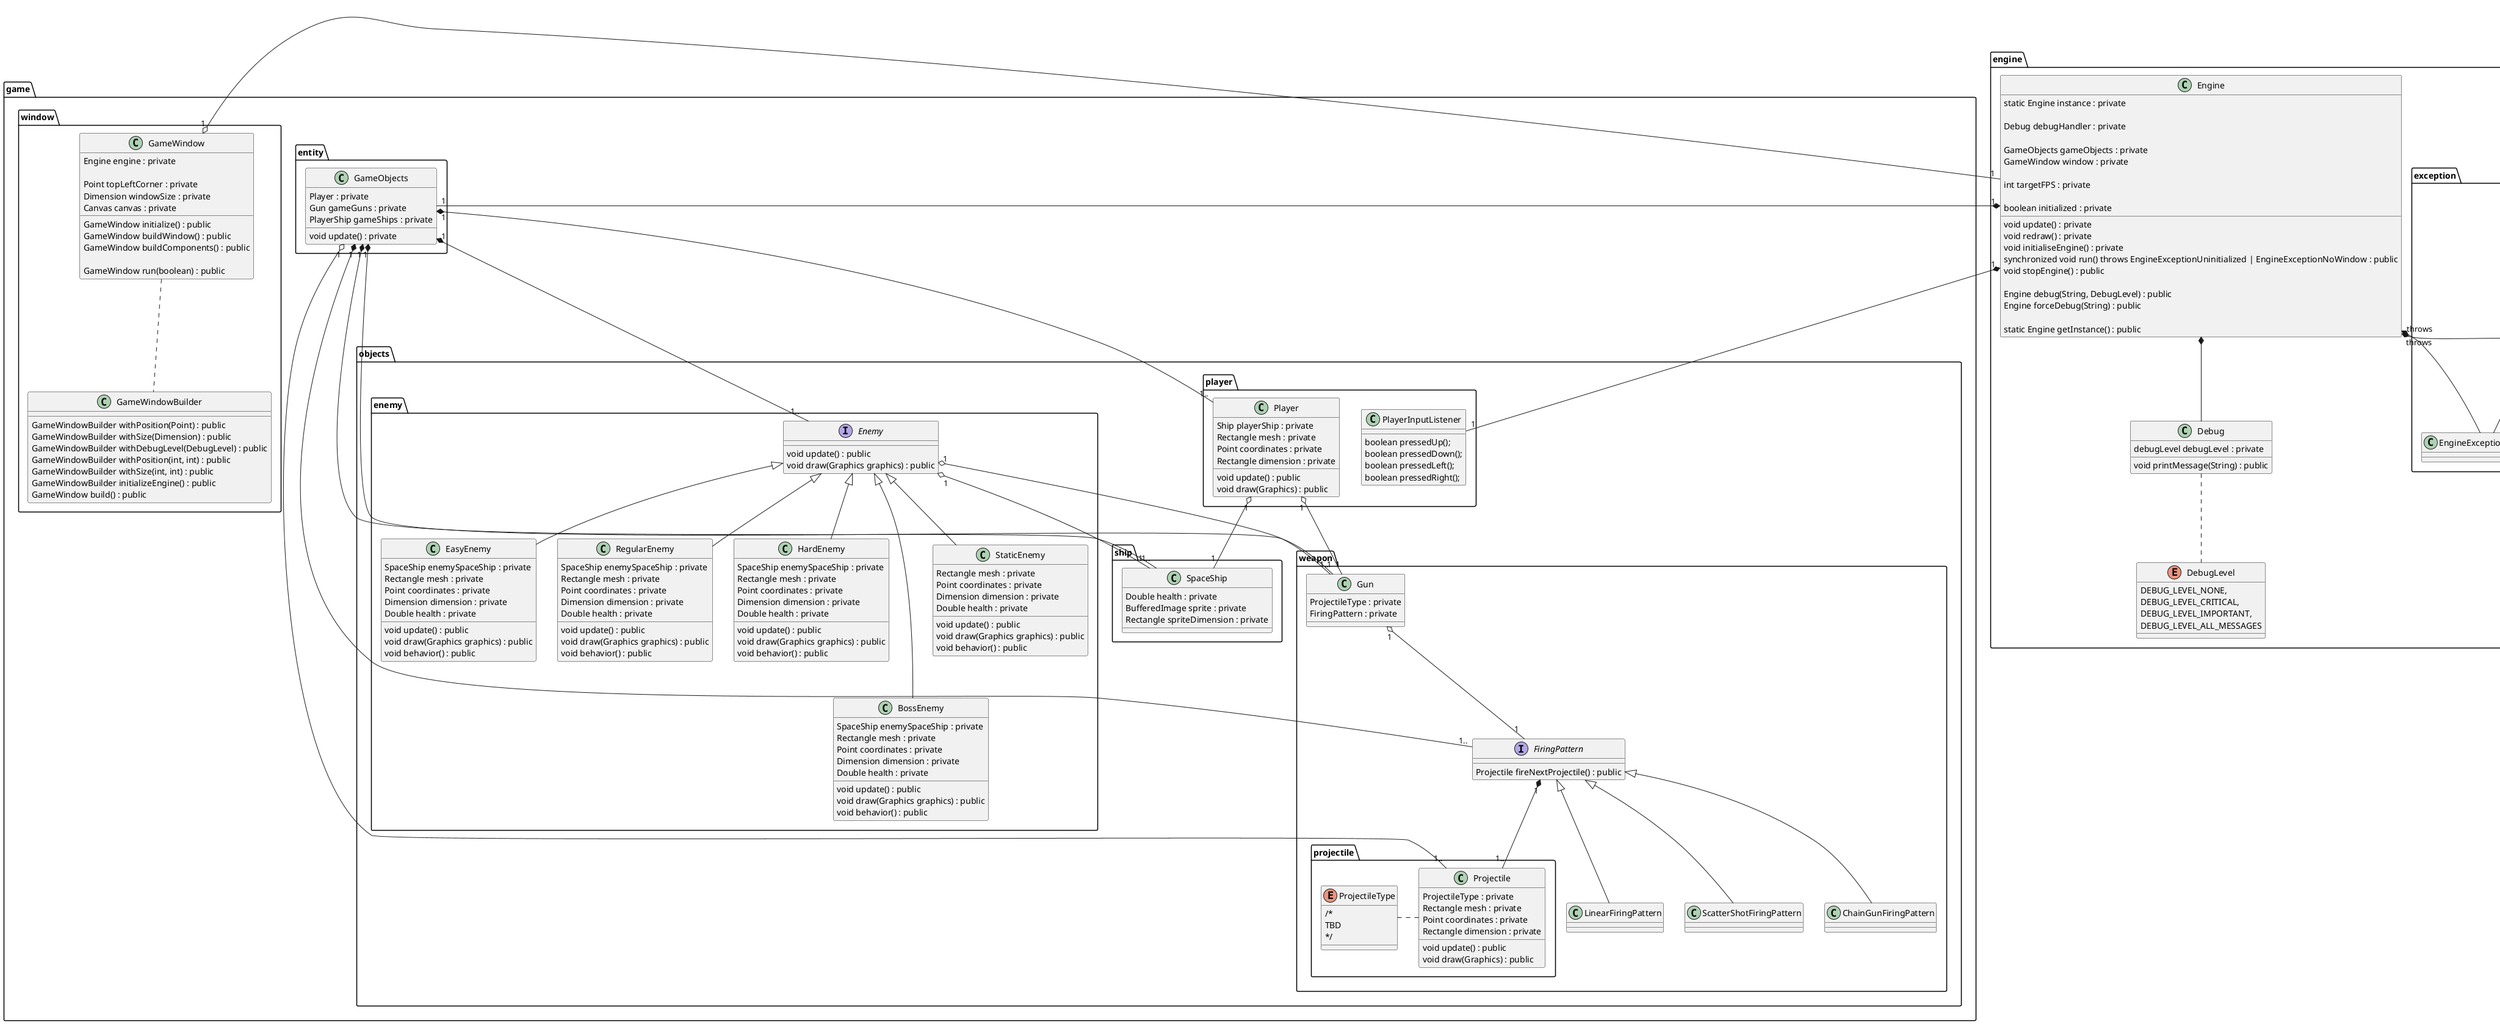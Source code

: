 @startuml

package engine{
    class Engine{
       static Engine instance : private

       Debug debugHandler : private

       GameObjects gameObjects : private
       GameWindow window : private

       int targetFPS : private

       boolean initialized : private

       void update() : private
       void redraw() : private
       void initialiseEngine() : private
       synchronized void run() throws EngineExceptionUninitialized | EngineExceptionNoWindow : public
       void stopEngine() : public

       Engine debug(String, DebugLevel) : public
       Engine forceDebug(String) : public

       static Engine getInstance() : public
   }

    class Debug{
        debugLevel debugLevel : private

        void printMessage(String) : public
    }

    enum DebugLevel{
        DEBUG_LEVEL_NONE,
        DEBUG_LEVEL_CRITICAL,
        DEBUG_LEVEL_IMPORTANT,
        DEBUG_LEVEL_ALL_MESSAGES
    }

    Debug .. DebugLevel
    Engine *-- Debug

    package exception{
        abstract class Exception
        class EngineExceptionNoWindow extends Exception
        class EngineExceptionUninitialized extends Exception

        Engine "throws" *-- EngineExceptionUninitialized
        Engine "throws" *-- EngineExceptionNoWindow
    }
}

package game{
    package entity{
        class GameObjects{
            Player : private
            Gun gameGuns : private
            PlayerShip gameShips : private

            void update() : private
        }
    }

    package objects{
        package player{
            class Player{
                Ship playerShip : private
                Rectangle mesh : private
                Point coordinates : private
                Rectangle dimension : private

                void update() : public
                void draw(Graphics) : public
            }

            class PlayerInputListener{
                boolean pressedUp();
                boolean pressedDown();
                boolean pressedLeft();
                boolean pressedRight();
            }
        }

        package ship{
            class SpaceShip {
                Double health : private
                BufferedImage sprite : private
                Rectangle spriteDimension : private
            }
        }

        package weapon{
            interface FiringPattern{
                Projectile fireNextProjectile() : public
            }


            class Gun{
                ProjectileType : private
                FiringPattern : private
            }

            class LinearFiringPattern{

            }

            class ScatterShotFiringPattern{

            }

            class ChainGunFiringPattern{

            }

            package projectile{
                class Projectile{
                    ProjectileType : private
                    Rectangle mesh : private
                    Point coordinates : private
                    Rectangle dimension : private

                    void update() : public
                    void draw(Graphics) : public
                }

                enum ProjectileType{
                    /*
                        TBD
                    */
                }
            }
        }

        package enemy{
            interface Enemy{
                void update() : public
                void draw(Graphics graphics) : public
            }

            class EasyEnemy {
                SpaceShip enemySpaceShip : private
                Rectangle mesh : private
                Point coordinates : private
                Dimension dimension : private
                Double health : private

                void update() : public
                void draw(Graphics graphics) : public
                void behavior() : public
            }


            class RegularEnemy {
                SpaceShip enemySpaceShip : private
                Rectangle mesh : private
                Point coordinates : private
                Dimension dimension : private
                Double health : private

                void update() : public
                void draw(Graphics graphics) : public
                void behavior() : public
            }

            class HardEnemy {
                SpaceShip enemySpaceShip : private
                Rectangle mesh : private
                Point coordinates : private
                Dimension dimension : private
                Double health : private

                void update() : public
                void draw(Graphics graphics) : public
                void behavior() : public
            }

            class BossEnemy {
                SpaceShip enemySpaceShip : private
                Rectangle mesh : private
                Point coordinates : private
                Dimension dimension : private
                Double health : private


                void update() : public
                void draw(Graphics graphics) : public
                void behavior() : public
            }

            class StaticEnemy {
                Rectangle mesh : private
                Point coordinates : private
                Dimension dimension : private
                Double health : private

                void update() : public
                void draw(Graphics graphics) : public
                void behavior() : public
            }
        }
    }

    package window{
        class GameWindow{
            Engine engine : private

            Point topLeftCorner : private
            Dimension windowSize : private
            Canvas canvas : private

            GameWindow initialize() : public
            GameWindow buildWindow() : public
            GameWindow buildComponents() : public

            GameWindow run(boolean) : public
        }

        class GameWindowBuilder{
            GameWindowBuilder withPosition(Point) : public
            GameWindowBuilder withSize(Dimension) : public
            GameWindowBuilder withDebugLevel(DebugLevel) : public
            GameWindowBuilder withPosition(int, int) : public
            GameWindowBuilder withSize(int, int) : public
            GameWindowBuilder initializeEngine() : public
            GameWindow build() : public
        }

        GameWindow .. GameWindowBuilder

        GameWindow "1" o-- "1" Engine
    }
}

Engine "1" *-- "1" PlayerInputListener

FiringPattern ^-- LinearFiringPattern
FiringPattern ^-- ScatterShotFiringPattern
FiringPattern ^-- ChainGunFiringPattern
FiringPattern "1" *-- "1.." Projectile

Engine "1" *-- "1" GameObjects

GameObjects "1" o-- "1.." Projectile
GameObjects "1" *-- "1.." FiringPattern
GameObjects "1" *-- "1.." Gun
GameObjects "1" *-- "1.." Player
GameObjects "1" *-- "1.." SpaceShip
GameObjects "1" *-- "1.." Enemy

Gun "1" o-- "1" FiringPattern

Player "1" o-- "1" SpaceShip
Player "1" o-- "1" Gun

Enemy "1" o-- "1" SpaceShip
Enemy "1" o-- "1" Gun
Enemy ^-- EasyEnemy
Enemy ^-- RegularEnemy
Enemy ^-- HardEnemy
Enemy ^--- BossEnemy
Enemy ^-- StaticEnemy

ProjectileType . Projectile

@enduml